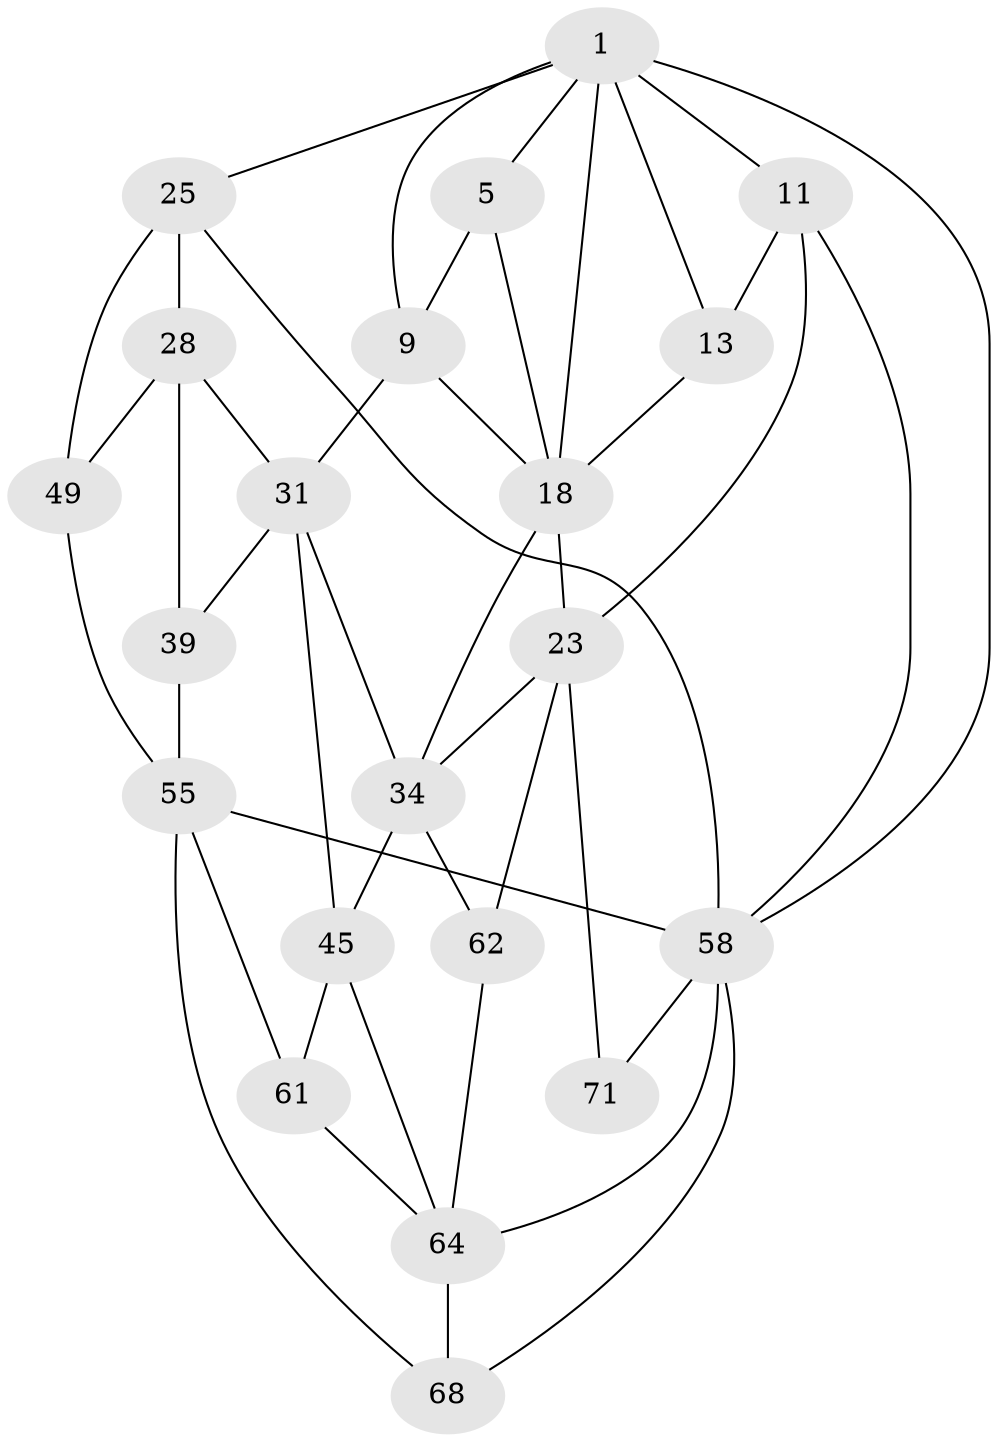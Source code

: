 // original degree distribution, {3: 0.027777777777777776, 4: 0.20833333333333334, 5: 0.5833333333333334, 6: 0.18055555555555555}
// Generated by graph-tools (version 1.1) at 2025/21/03/04/25 18:21:08]
// undirected, 21 vertices, 44 edges
graph export_dot {
graph [start="1"]
  node [color=gray90,style=filled];
  1 [pos="+0.611953918038139+0",super="+2+7"];
  5 [pos="+0.5450037410239026+0.10943113844271944",super="+6+17"];
  9 [pos="+0.679773208159604+0.38101496877366725",super="+15"];
  11 [pos="+0+0",super="+12+22"];
  13 [pos="+0.16336315577748897+0.3579030054025519",super="+14"];
  18 [pos="+0.36060462770982304+0.25406280663613273",super="+19"];
  23 [pos="+0.11296142316183794+0.5899756811120582",super="+36"];
  25 [pos="+1+0.4463834911512148",super="+48+26"];
  28 [pos="+0.7470691219621945+0.510540021016639",super="+29+37"];
  31 [pos="+0.6043676106869784+0.6123846163924906",super="+32+47"];
  34 [pos="+0.3817162366272073+0.5283930622969707",super="+35+41"];
  39 [pos="+0.7883870054494378+0.6654871319149158",super="+50"];
  45 [pos="+0.43862533924626623+0.7649383326442817",super="+46+57"];
  49 [pos="+0.9131969749485133+0.6664311595163418",super="+54"];
  55 [pos="+0.8084108863254129+0.8638055057274528",super="+56"];
  58 [pos="+1+1",super="+72+69"];
  61 [pos="+0.6119138482424434+0.8321987896410109"];
  62 [pos="+0.23155735861704116+0.9088164857441332"];
  64 [pos="+0.4163504038775094+0.8524484258535396",super="+67+65"];
  68 [pos="+0.6185622901827884+0.885043303299786",super="+70"];
  71 [pos="+0+1"];
  1 -- 18;
  1 -- 5;
  1 -- 13;
  1 -- 11 [weight=2];
  1 -- 9;
  1 -- 58;
  1 -- 25 [weight=2];
  5 -- 9 [weight=2];
  5 -- 18;
  9 -- 18;
  9 -- 31;
  11 -- 58;
  11 -- 13 [weight=2];
  11 -- 23 [weight=2];
  13 -- 18;
  18 -- 34;
  18 -- 23;
  23 -- 34 [weight=2];
  23 -- 71 [weight=2];
  23 -- 62;
  25 -- 58;
  25 -- 49 [weight=2];
  25 -- 28 [weight=2];
  28 -- 31;
  28 -- 39 [weight=2];
  28 -- 49;
  31 -- 34;
  31 -- 45 [weight=2];
  31 -- 39;
  34 -- 45;
  34 -- 62;
  39 -- 55;
  45 -- 64;
  45 -- 61;
  49 -- 55;
  55 -- 68;
  55 -- 61;
  55 -- 58;
  58 -- 71;
  58 -- 64;
  58 -- 68;
  61 -- 64;
  62 -- 64;
  64 -- 68 [weight=2];
}
